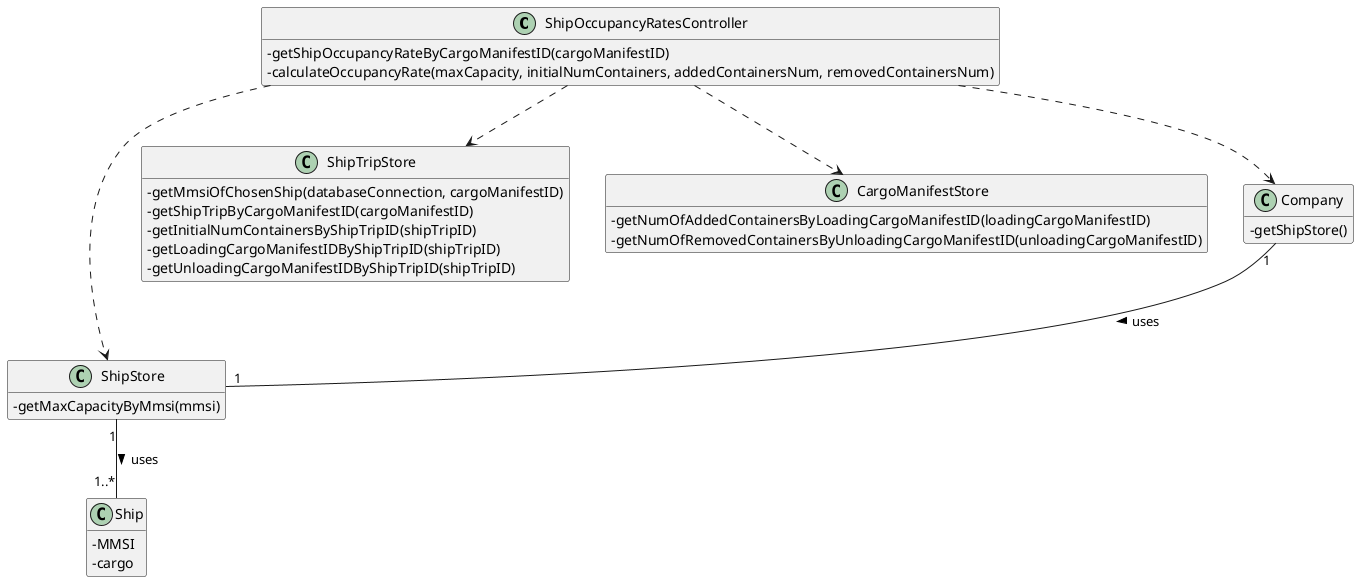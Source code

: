 @startuml

hide empty methods
hide empty attributes
'left to right direction
skinparam classAttributeIconSize 0

class ShipOccupancyRatesController{
- getShipOccupancyRateByCargoManifestID(cargoManifestID)
- calculateOccupancyRate(maxCapacity, initialNumContainers, addedContainersNum, removedContainersNum)
}

class ShipStore{
- getMaxCapacityByMmsi(mmsi)
}

class ShipTripStore{
- getMmsiOfChosenShip(databaseConnection, cargoManifestID)
- getShipTripByCargoManifestID(cargoManifestID)
- getInitialNumContainersByShipTripID(shipTripID)
- getLoadingCargoManifestIDByShipTripID(shipTripID)
- getUnloadingCargoManifestIDByShipTripID(shipTripID)
}

class CargoManifestStore{
- getNumOfAddedContainersByLoadingCargoManifestID(loadingCargoManifestID)
- getNumOfRemovedContainersByUnloadingCargoManifestID(unloadingCargoManifestID)
}

class Company{
- getShipStore()
}

class Ship {
- MMSI
- cargo
}

'class ShipsStore{
'- findShipByAnyCode(code)
'}

'class ShipsBST{
'- findShipByMmsi(MMSI)
'}

'class BST{}

'preciso do cargo manifest com o id
'preciso da ship trip pq ela contem o cargo manifest e o mmsi para o ship
'vou procurar o ship com o mmsi da ship trip

ShipOccupancyRatesController ..> Company
ShipOccupancyRatesController ..> ShipStore
ShipOccupancyRatesController ..> ShipTripStore
ShipOccupancyRatesController ..> CargoManifestStore
Company "1" -- "1" ShipStore : uses >
ShipStore "1" -- "1..*" Ship : uses >

@enduml